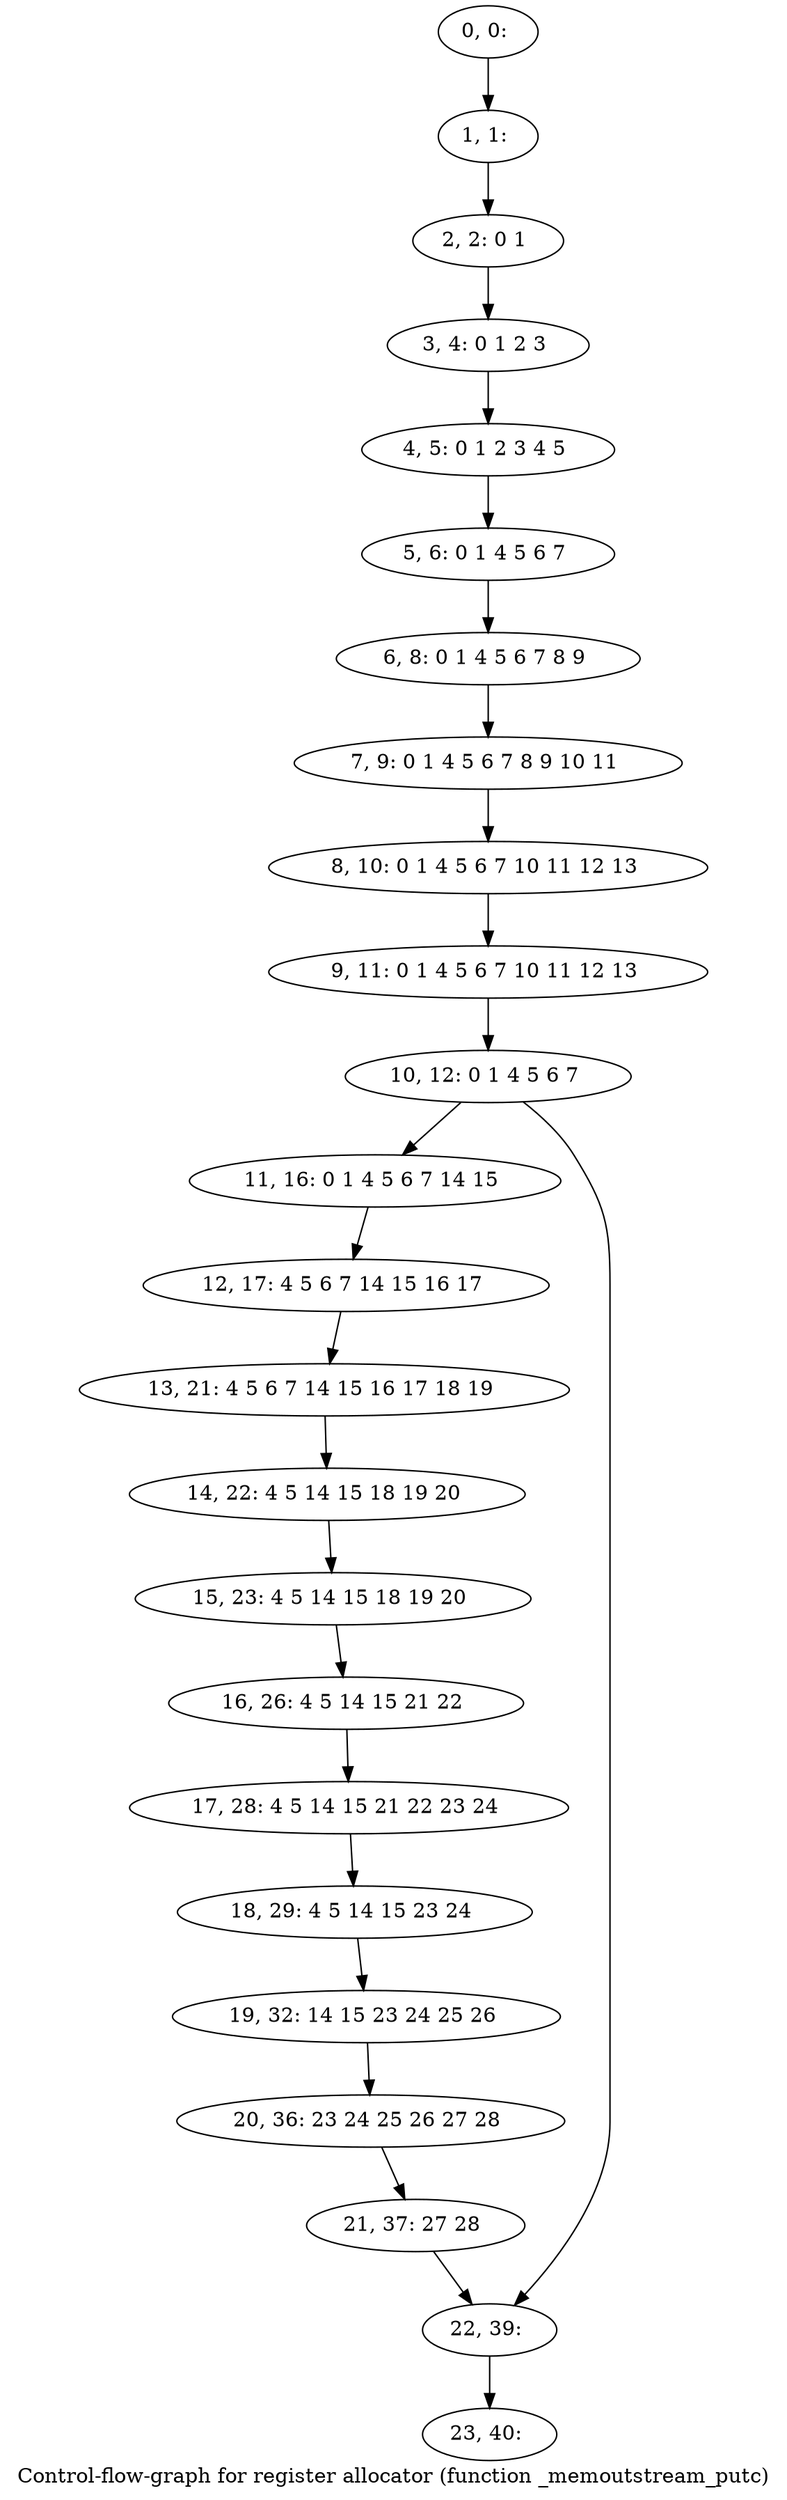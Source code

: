 digraph G {
graph [label="Control-flow-graph for register allocator (function _memoutstream_putc)"]
0[label="0, 0: "];
1[label="1, 1: "];
2[label="2, 2: 0 1 "];
3[label="3, 4: 0 1 2 3 "];
4[label="4, 5: 0 1 2 3 4 5 "];
5[label="5, 6: 0 1 4 5 6 7 "];
6[label="6, 8: 0 1 4 5 6 7 8 9 "];
7[label="7, 9: 0 1 4 5 6 7 8 9 10 11 "];
8[label="8, 10: 0 1 4 5 6 7 10 11 12 13 "];
9[label="9, 11: 0 1 4 5 6 7 10 11 12 13 "];
10[label="10, 12: 0 1 4 5 6 7 "];
11[label="11, 16: 0 1 4 5 6 7 14 15 "];
12[label="12, 17: 4 5 6 7 14 15 16 17 "];
13[label="13, 21: 4 5 6 7 14 15 16 17 18 19 "];
14[label="14, 22: 4 5 14 15 18 19 20 "];
15[label="15, 23: 4 5 14 15 18 19 20 "];
16[label="16, 26: 4 5 14 15 21 22 "];
17[label="17, 28: 4 5 14 15 21 22 23 24 "];
18[label="18, 29: 4 5 14 15 23 24 "];
19[label="19, 32: 14 15 23 24 25 26 "];
20[label="20, 36: 23 24 25 26 27 28 "];
21[label="21, 37: 27 28 "];
22[label="22, 39: "];
23[label="23, 40: "];
0->1 ;
1->2 ;
2->3 ;
3->4 ;
4->5 ;
5->6 ;
6->7 ;
7->8 ;
8->9 ;
9->10 ;
10->11 ;
10->22 ;
11->12 ;
12->13 ;
13->14 ;
14->15 ;
15->16 ;
16->17 ;
17->18 ;
18->19 ;
19->20 ;
20->21 ;
21->22 ;
22->23 ;
}
